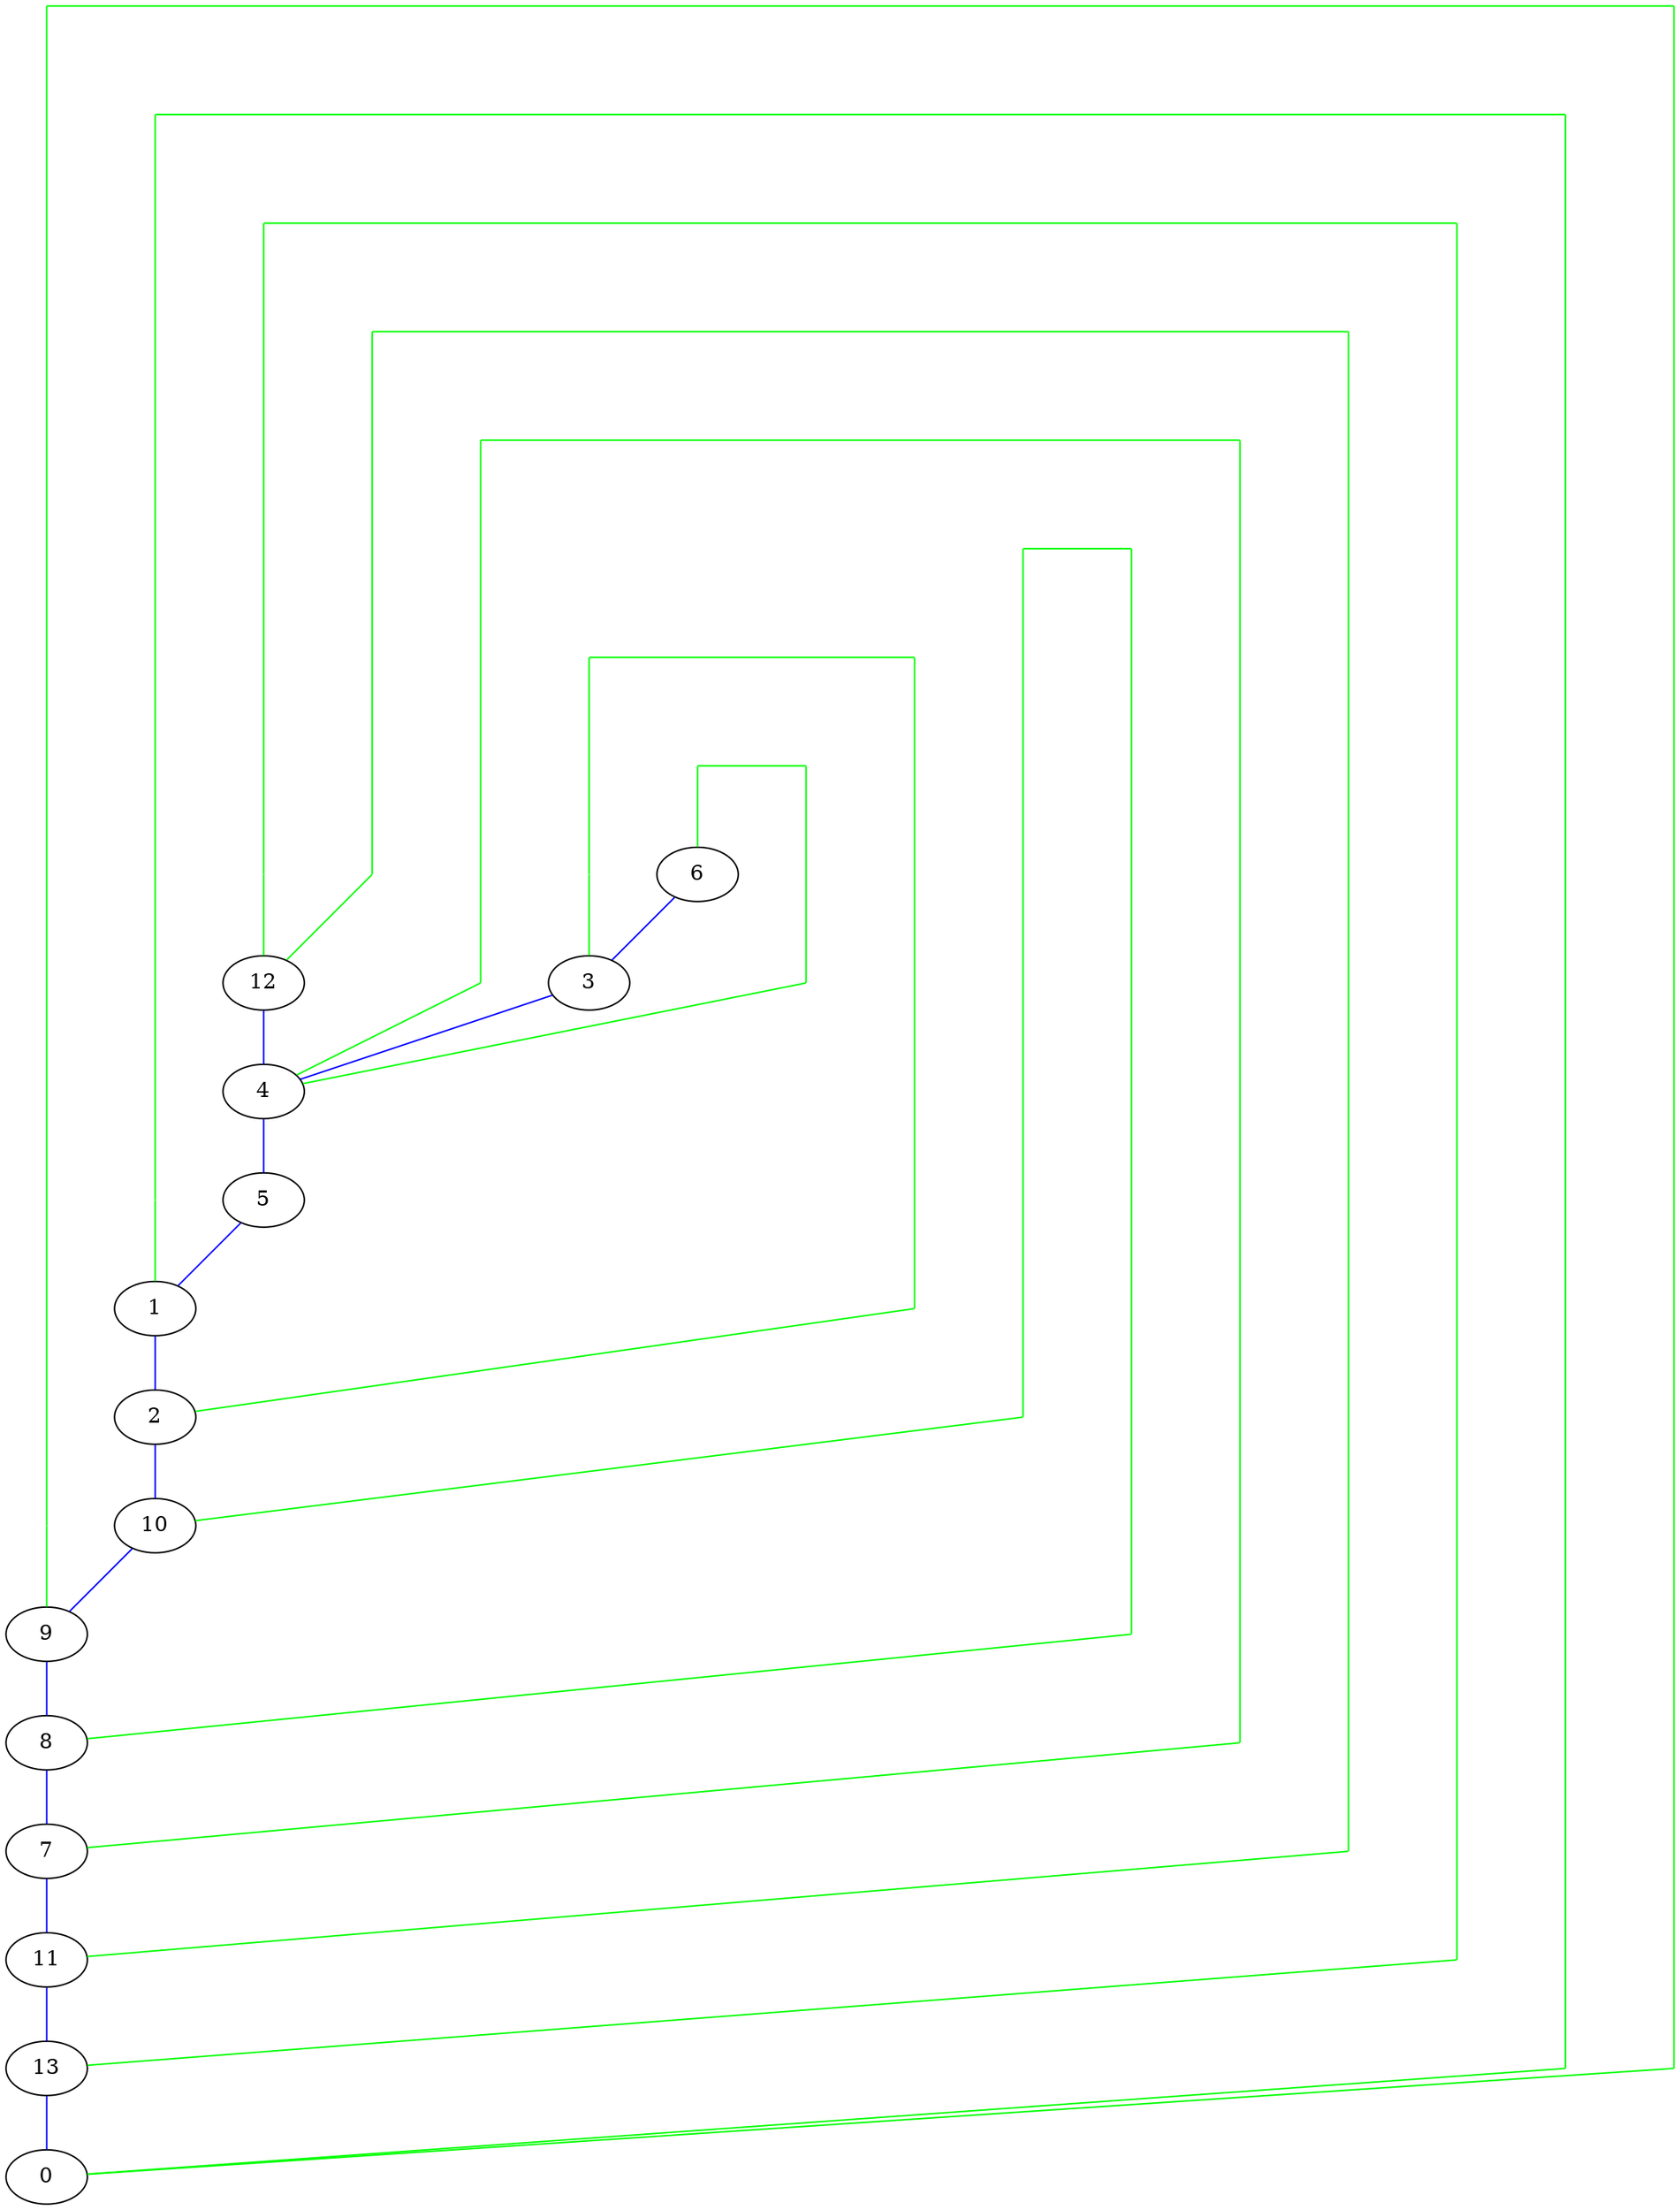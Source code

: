 strict graph G {
graph [layout="fdp",splines=line,overlap=true];
0[pos="0,0!"];
1[pos="1,8!"];
2[pos="1,7!"];
3[pos="5,11!"];
4[pos="2,10!"];
5[pos="2,9!"];
6[pos="6,12!"];
7[pos="0,3!"];
8[pos="0,4!"];
9[pos="0,5!"];
10[pos="1,6!"];
11[pos="0,2!"];
12[pos="2,11!"];
13[pos="0,1!"];
14[pos="1,9!",label="",penwidth=0,sep=0, shape=point,style="invis",fixedsize=true,width=0];
15[pos="1,19!",label="",penwidth=0,sep=0, shape=point,style="invis",fixedsize=true,width=0];
16[pos="14,19!",label="",penwidth=0,sep=0, shape=point,style="invis",fixedsize=true,width=0];
17[pos="14,1!",label="",penwidth=0,sep=0, shape=point,style="invis",fixedsize=true,width=0];
18[pos="5,12!",label="",penwidth=0,sep=0, shape=point,style="invis",fixedsize=true,width=0];
19[pos="5,14!",label="",penwidth=0,sep=0, shape=point,style="invis",fixedsize=true,width=0];
20[pos="8,14!",label="",penwidth=0,sep=0, shape=point,style="invis",fixedsize=true,width=0];
21[pos="8,8!",label="",penwidth=0,sep=0, shape=point,style="invis",fixedsize=true,width=0];
22[pos="9,7!",label="",penwidth=0,sep=0, shape=point,style="invis",fixedsize=true,width=0];
23[pos="9,15!",label="",penwidth=0,sep=0, shape=point,style="invis",fixedsize=true,width=0];
24[pos="10,15!",label="",penwidth=0,sep=0, shape=point,style="invis",fixedsize=true,width=0];
25[pos="10,5!",label="",penwidth=0,sep=0, shape=point,style="invis",fixedsize=true,width=0];
26[pos="2,12!",label="",penwidth=0,sep=0, shape=point,style="invis",fixedsize=true,width=0];
27[pos="2,18!",label="",penwidth=0,sep=0, shape=point,style="invis",fixedsize=true,width=0];
28[pos="13,18!",label="",penwidth=0,sep=0, shape=point,style="invis",fixedsize=true,width=0];
29[pos="13,2!",label="",penwidth=0,sep=0, shape=point,style="invis",fixedsize=true,width=0];
30[pos="3,12!",label="",penwidth=0,sep=0, shape=point,style="invis",fixedsize=true,width=0];
31[pos="3,17!",label="",penwidth=0,sep=0, shape=point,style="invis",fixedsize=true,width=0];
32[pos="12,17!",label="",penwidth=0,sep=0, shape=point,style="invis",fixedsize=true,width=0];
33[pos="12,3!",label="",penwidth=0,sep=0, shape=point,style="invis",fixedsize=true,width=0];
34[pos="4,11!",label="",penwidth=0,sep=0, shape=point,style="invis",fixedsize=true,width=0];
35[pos="4,16!",label="",penwidth=0,sep=0, shape=point,style="invis",fixedsize=true,width=0];
36[pos="11,16!",label="",penwidth=0,sep=0, shape=point,style="invis",fixedsize=true,width=0];
37[pos="11,4!",label="",penwidth=0,sep=0, shape=point,style="invis",fixedsize=true,width=0];
38[pos="6,13!",label="",penwidth=0,sep=0, shape=point,style="invis",fixedsize=true,width=0];
39[pos="6,13!",label="",penwidth=0,sep=0, shape=point,style="invis",fixedsize=true,width=0];
40[pos="7,13!",label="",penwidth=0,sep=0, shape=point,style="invis",fixedsize=true,width=0];
41[pos="7,11!",label="",penwidth=0,sep=0, shape=point,style="invis",fixedsize=true,width=0];
42[pos="0,6!",label="",penwidth=0,sep=0, shape=point,style="invis",fixedsize=true,width=0];
43[pos="0,20!",label="",penwidth=0,sep=0, shape=point,style="invis",fixedsize=true,width=0];
44[pos="15,20!",label="",penwidth=0,sep=0, shape=point,style="invis",fixedsize=true,width=0];
45[pos="15,1!",label="",penwidth=0,sep=0, shape=point,style="invis",fixedsize=true,width=0];
0--13[color="blue"];
13--11[color="blue"];
11--7[color="blue"];
7--8[color="blue"];
8--9[color="blue"];
9--10[color="blue"];
10--22[color="green"];
22--23[color="green"];
23--24[color="green"];
24--25[color="green"];
25--8[color="green"];
10--2[color="blue"];
2--1[color="blue"];
1--5[color="blue"];
5--4[color="blue"];
4--12[color="blue"];
12--26[color="green"];
26--27[color="green"];
27--28[color="green"];
28--29[color="green"];
29--13[color="green"];
12--30[color="green"];
30--31[color="green"];
31--32[color="green"];
32--33[color="green"];
33--11[color="green"];
4--3[color="blue"];
3--6[color="blue"];
6--38[color="green"];
38--39[color="green"];
39--40[color="green"];
40--41[color="green"];
41--4[color="green"];
3--18[color="green"];
18--19[color="green"];
19--20[color="green"];
20--21[color="green"];
21--2[color="green"];
4--34[color="green"];
34--35[color="green"];
35--36[color="green"];
36--37[color="green"];
37--7[color="green"];
1--14[color="green"];
14--15[color="green"];
15--16[color="green"];
16--17[color="green"];
17--0[color="green"];
9--42[color="green"];
42--43[color="green"];
43--44[color="green"];
44--45[color="green"];
45--0[color="green"];
}
